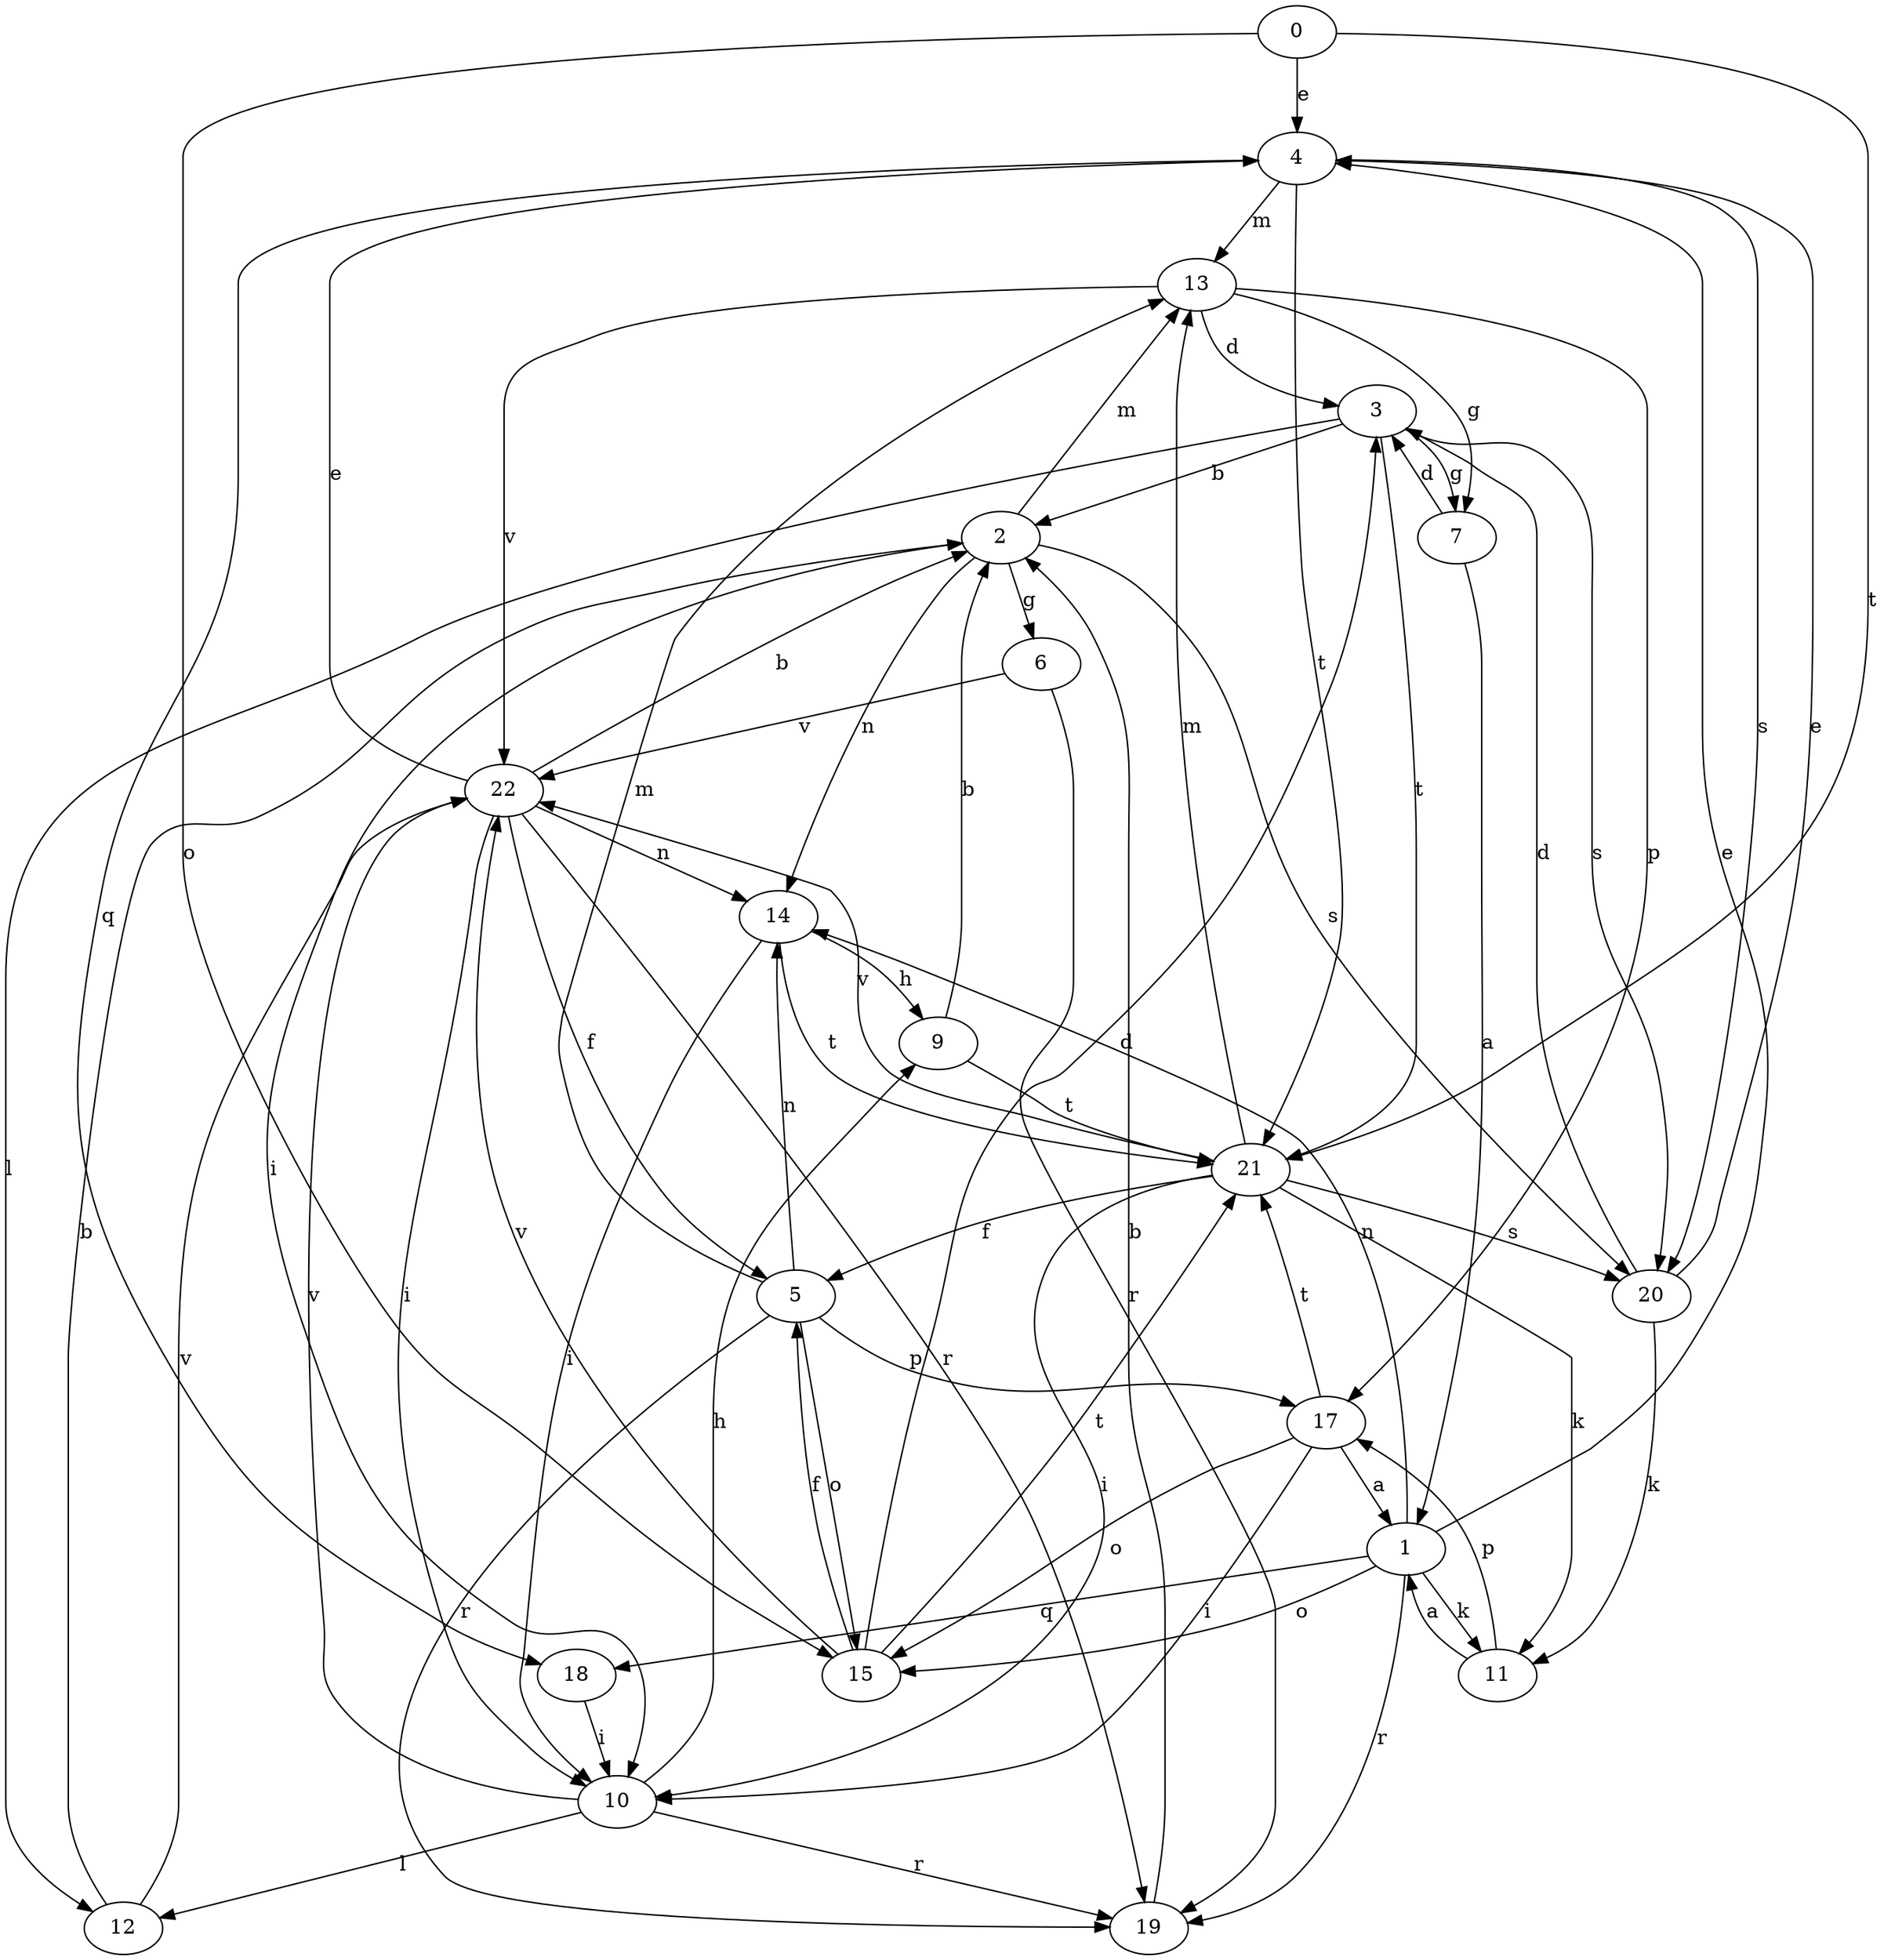 strict digraph  {
0;
1;
2;
3;
4;
5;
6;
7;
9;
10;
11;
12;
13;
14;
15;
17;
18;
19;
20;
21;
22;
0 -> 4  [label=e];
0 -> 15  [label=o];
0 -> 21  [label=t];
1 -> 4  [label=e];
1 -> 11  [label=k];
1 -> 14  [label=n];
1 -> 15  [label=o];
1 -> 18  [label=q];
1 -> 19  [label=r];
2 -> 6  [label=g];
2 -> 10  [label=i];
2 -> 13  [label=m];
2 -> 14  [label=n];
2 -> 20  [label=s];
3 -> 2  [label=b];
3 -> 7  [label=g];
3 -> 12  [label=l];
3 -> 20  [label=s];
3 -> 21  [label=t];
4 -> 13  [label=m];
4 -> 18  [label=q];
4 -> 20  [label=s];
4 -> 21  [label=t];
5 -> 13  [label=m];
5 -> 14  [label=n];
5 -> 15  [label=o];
5 -> 17  [label=p];
5 -> 19  [label=r];
6 -> 19  [label=r];
6 -> 22  [label=v];
7 -> 1  [label=a];
7 -> 3  [label=d];
9 -> 2  [label=b];
9 -> 21  [label=t];
10 -> 9  [label=h];
10 -> 12  [label=l];
10 -> 19  [label=r];
10 -> 22  [label=v];
11 -> 1  [label=a];
11 -> 17  [label=p];
12 -> 2  [label=b];
12 -> 22  [label=v];
13 -> 3  [label=d];
13 -> 7  [label=g];
13 -> 17  [label=p];
13 -> 22  [label=v];
14 -> 9  [label=h];
14 -> 10  [label=i];
14 -> 21  [label=t];
15 -> 3  [label=d];
15 -> 5  [label=f];
15 -> 21  [label=t];
15 -> 22  [label=v];
17 -> 1  [label=a];
17 -> 10  [label=i];
17 -> 15  [label=o];
17 -> 21  [label=t];
18 -> 10  [label=i];
19 -> 2  [label=b];
20 -> 3  [label=d];
20 -> 4  [label=e];
20 -> 11  [label=k];
21 -> 5  [label=f];
21 -> 10  [label=i];
21 -> 11  [label=k];
21 -> 13  [label=m];
21 -> 20  [label=s];
21 -> 22  [label=v];
22 -> 2  [label=b];
22 -> 4  [label=e];
22 -> 5  [label=f];
22 -> 10  [label=i];
22 -> 14  [label=n];
22 -> 19  [label=r];
}

